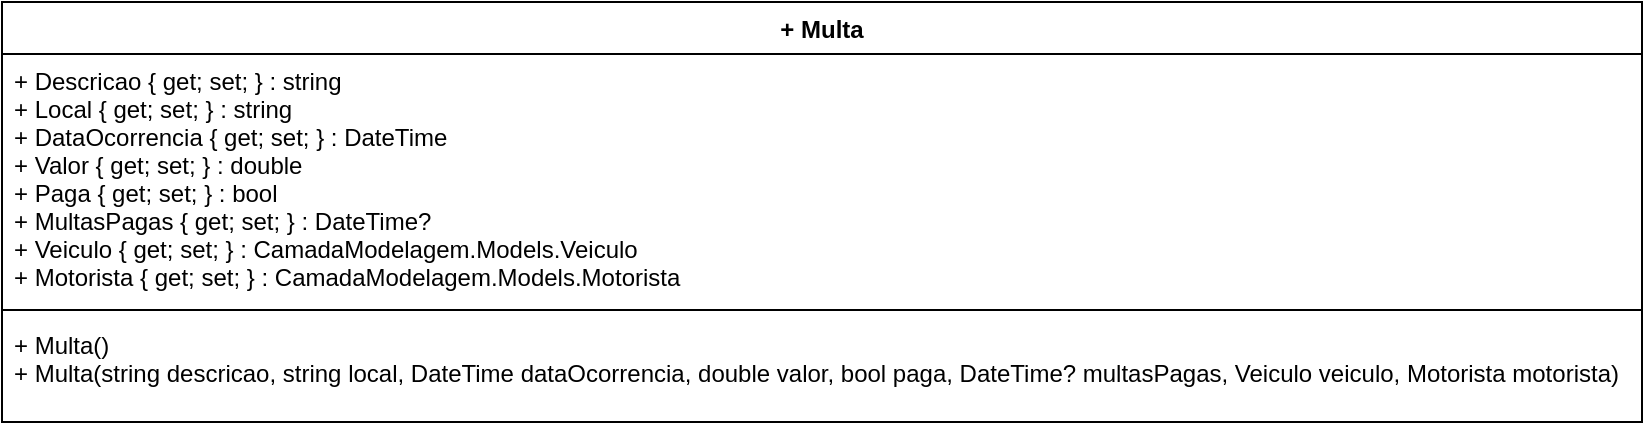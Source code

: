 <mxfile version="12.2.0" type="device" pages="1"><diagram id="aeH4SGEEoyOoiou1zF-Y" name="Page-1"><mxGraphModel dx="984" dy="349" grid="1" gridSize="10" guides="1" tooltips="1" connect="1" arrows="1" fold="1" page="1" pageScale="1" pageWidth="1169" pageHeight="827" math="0" shadow="0"><root><mxCell id="0"/><mxCell id="1" parent="0"/><mxCell id="QVzqmgC1aSP6FY4luHf9-1" value="+ Multa" style="swimlane;fontStyle=1;align=center;verticalAlign=top;childLayout=stackLayout;horizontal=1;startSize=26;horizontalStack=0;resizeParent=1;resizeParentMax=0;resizeLast=0;collapsible=1;marginBottom=0;" vertex="1" parent="1"><mxGeometry x="40" y="80" width="820" height="210" as="geometry"/></mxCell><mxCell id="QVzqmgC1aSP6FY4luHf9-2" value="+ Descricao { get; set; } : string&#10;+ Local { get; set; } : string&#10;+ DataOcorrencia { get; set; } : DateTime&#10;+ Valor { get; set; } : double&#10;+ Paga { get; set; } : bool&#10;+ MultasPagas { get; set; } : DateTime?&#10;+ Veiculo { get; set; } : CamadaModelagem.Models.Veiculo&#10;+ Motorista { get; set; } : CamadaModelagem.Models.Motorista" style="text;strokeColor=none;fillColor=none;align=left;verticalAlign=top;spacingLeft=4;spacingRight=4;overflow=hidden;rotatable=0;points=[[0,0.5],[1,0.5]];portConstraint=eastwest;" vertex="1" parent="QVzqmgC1aSP6FY4luHf9-1"><mxGeometry y="26" width="820" height="124" as="geometry"/></mxCell><mxCell id="QVzqmgC1aSP6FY4luHf9-3" value="" style="line;strokeWidth=1;fillColor=none;align=left;verticalAlign=middle;spacingTop=-1;spacingLeft=3;spacingRight=3;rotatable=0;labelPosition=right;points=[];portConstraint=eastwest;" vertex="1" parent="QVzqmgC1aSP6FY4luHf9-1"><mxGeometry y="150" width="820" height="8" as="geometry"/></mxCell><mxCell id="QVzqmgC1aSP6FY4luHf9-4" value="+ Multa()&#10;+ Multa(string descricao, string local, DateTime dataOcorrencia, double valor, bool paga, DateTime? multasPagas, Veiculo veiculo, Motorista motorista)" style="text;strokeColor=none;fillColor=none;align=left;verticalAlign=top;spacingLeft=4;spacingRight=4;overflow=hidden;rotatable=0;points=[[0,0.5],[1,0.5]];portConstraint=eastwest;" vertex="1" parent="QVzqmgC1aSP6FY4luHf9-1"><mxGeometry y="158" width="820" height="52" as="geometry"/></mxCell></root></mxGraphModel></diagram></mxfile>